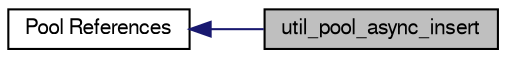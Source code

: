 digraph structs
{
  edge [fontname="FreeSans",fontsize="10",labelfontname="FreeSans",labelfontsize="10"];
  node [fontname="FreeSans",fontsize="10",shape=record];
  rankdir=LR;
  Node1 [label="Pool References",height=0.2,width=0.4,color="black", fillcolor="white", style="filled",URL="$group__util__pool__functions.html"];
  Node0 [label="util_pool_async_insert",height=0.2,width=0.4,color="black", fillcolor="grey75", style="filled" fontcolor="black"];
  Node1->Node0 [shape=plaintext, color="midnightblue", dir="back", style="solid"];
}
